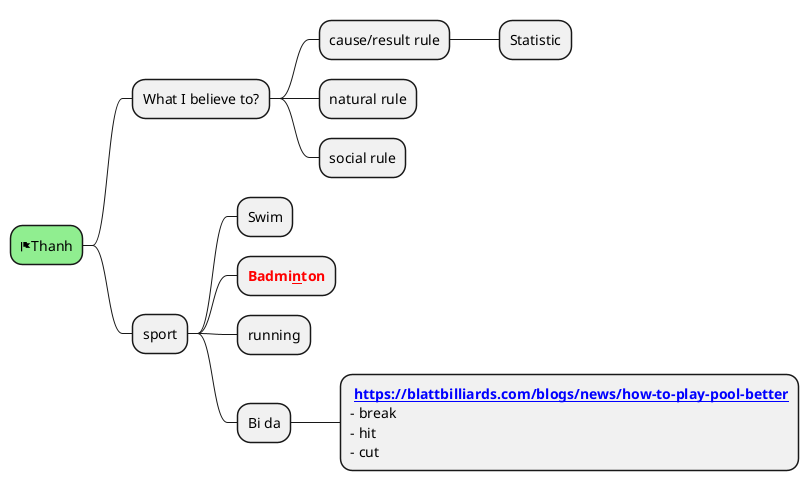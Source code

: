 @startmindmap

*[#lightgreen] <&flag>Thanh
** What I believe to?
*** cause/result rule
**** Statistic
*** natural rule
*** social rule

** sport
*** Swim
*** <b><color:red>Badmi__n__ton
*** running
*** Bi da
****: <b><color:blue>__https://blattbilliards.com/blogs/news/how-to-play-pool-better__
- break
- hit
- cut;


@endmindmap
